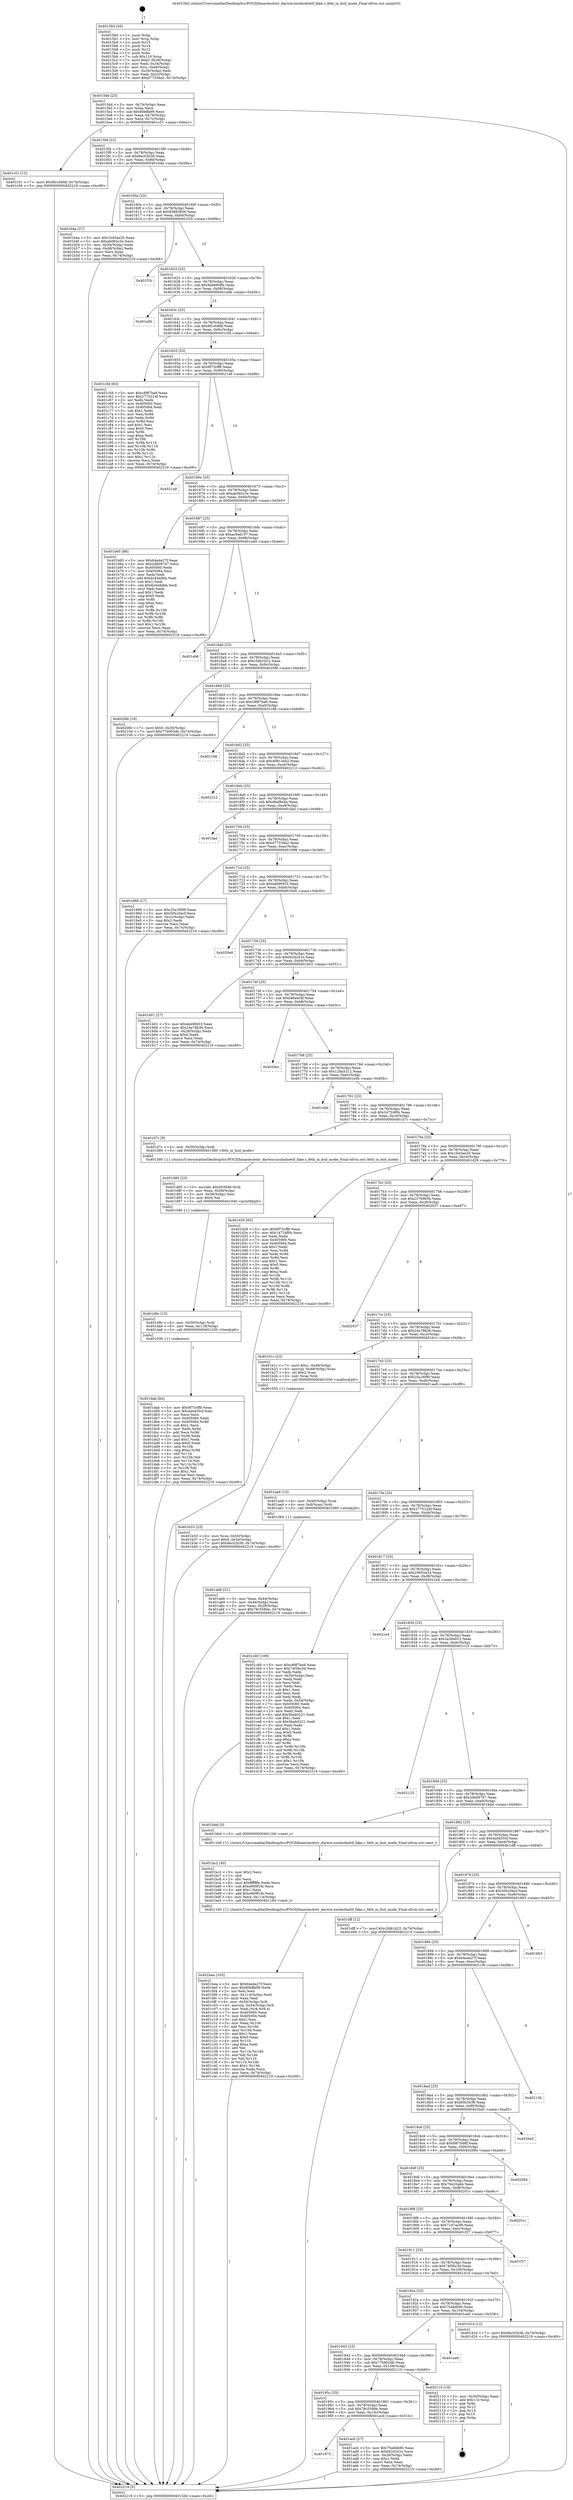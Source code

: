 digraph "0x4015b0" {
  label = "0x4015b0 (/mnt/c/Users/mathe/Desktop/tcc/POCII/binaries/extr_darwin-xnubsdnetif_fake.c_feth_in_bsd_mode_Final-ollvm.out::main(0))"
  labelloc = "t"
  node[shape=record]

  Entry [label="",width=0.3,height=0.3,shape=circle,fillcolor=black,style=filled]
  "0x4015dd" [label="{
     0x4015dd [23]\l
     | [instrs]\l
     &nbsp;&nbsp;0x4015dd \<+3\>: mov -0x74(%rbp),%eax\l
     &nbsp;&nbsp;0x4015e0 \<+2\>: mov %eax,%ecx\l
     &nbsp;&nbsp;0x4015e2 \<+6\>: sub $0x80bffa99,%ecx\l
     &nbsp;&nbsp;0x4015e8 \<+3\>: mov %eax,-0x78(%rbp)\l
     &nbsp;&nbsp;0x4015eb \<+3\>: mov %ecx,-0x7c(%rbp)\l
     &nbsp;&nbsp;0x4015ee \<+6\>: je 0000000000401c51 \<main+0x6a1\>\l
  }"]
  "0x401c51" [label="{
     0x401c51 [12]\l
     | [instrs]\l
     &nbsp;&nbsp;0x401c51 \<+7\>: movl $0x9b164fdf,-0x74(%rbp)\l
     &nbsp;&nbsp;0x401c58 \<+5\>: jmp 0000000000402219 \<main+0xc69\>\l
  }"]
  "0x4015f4" [label="{
     0x4015f4 [22]\l
     | [instrs]\l
     &nbsp;&nbsp;0x4015f4 \<+5\>: jmp 00000000004015f9 \<main+0x49\>\l
     &nbsp;&nbsp;0x4015f9 \<+3\>: mov -0x78(%rbp),%eax\l
     &nbsp;&nbsp;0x4015fc \<+5\>: sub $0x8ec02b38,%eax\l
     &nbsp;&nbsp;0x401601 \<+3\>: mov %eax,-0x80(%rbp)\l
     &nbsp;&nbsp;0x401604 \<+6\>: je 0000000000401b4a \<main+0x59a\>\l
  }"]
  Exit [label="",width=0.3,height=0.3,shape=circle,fillcolor=black,style=filled,peripheries=2]
  "0x401b4a" [label="{
     0x401b4a [27]\l
     | [instrs]\l
     &nbsp;&nbsp;0x401b4a \<+5\>: mov $0x1b45ae25,%eax\l
     &nbsp;&nbsp;0x401b4f \<+5\>: mov $0xab082c3e,%ecx\l
     &nbsp;&nbsp;0x401b54 \<+3\>: mov -0x54(%rbp),%edx\l
     &nbsp;&nbsp;0x401b57 \<+3\>: cmp -0x48(%rbp),%edx\l
     &nbsp;&nbsp;0x401b5a \<+3\>: cmovl %ecx,%eax\l
     &nbsp;&nbsp;0x401b5d \<+3\>: mov %eax,-0x74(%rbp)\l
     &nbsp;&nbsp;0x401b60 \<+5\>: jmp 0000000000402219 \<main+0xc69\>\l
  }"]
  "0x40160a" [label="{
     0x40160a [25]\l
     | [instrs]\l
     &nbsp;&nbsp;0x40160a \<+5\>: jmp 000000000040160f \<main+0x5f\>\l
     &nbsp;&nbsp;0x40160f \<+3\>: mov -0x78(%rbp),%eax\l
     &nbsp;&nbsp;0x401612 \<+5\>: sub $0x93883836,%eax\l
     &nbsp;&nbsp;0x401617 \<+6\>: mov %eax,-0x84(%rbp)\l
     &nbsp;&nbsp;0x40161d \<+6\>: je 0000000000401f1b \<main+0x96b\>\l
  }"]
  "0x401dab" [label="{
     0x401dab [84]\l
     | [instrs]\l
     &nbsp;&nbsp;0x401dab \<+5\>: mov $0x9f73cff9,%eax\l
     &nbsp;&nbsp;0x401db0 \<+5\>: mov $0x4a0a55cf,%esi\l
     &nbsp;&nbsp;0x401db5 \<+2\>: xor %ecx,%ecx\l
     &nbsp;&nbsp;0x401db7 \<+7\>: mov 0x405060,%edx\l
     &nbsp;&nbsp;0x401dbe \<+8\>: mov 0x405064,%r8d\l
     &nbsp;&nbsp;0x401dc6 \<+3\>: sub $0x1,%ecx\l
     &nbsp;&nbsp;0x401dc9 \<+3\>: mov %edx,%r9d\l
     &nbsp;&nbsp;0x401dcc \<+3\>: add %ecx,%r9d\l
     &nbsp;&nbsp;0x401dcf \<+4\>: imul %r9d,%edx\l
     &nbsp;&nbsp;0x401dd3 \<+3\>: and $0x1,%edx\l
     &nbsp;&nbsp;0x401dd6 \<+3\>: cmp $0x0,%edx\l
     &nbsp;&nbsp;0x401dd9 \<+4\>: sete %r10b\l
     &nbsp;&nbsp;0x401ddd \<+4\>: cmp $0xa,%r8d\l
     &nbsp;&nbsp;0x401de1 \<+4\>: setl %r11b\l
     &nbsp;&nbsp;0x401de5 \<+3\>: mov %r10b,%bl\l
     &nbsp;&nbsp;0x401de8 \<+3\>: and %r11b,%bl\l
     &nbsp;&nbsp;0x401deb \<+3\>: xor %r11b,%r10b\l
     &nbsp;&nbsp;0x401dee \<+3\>: or %r10b,%bl\l
     &nbsp;&nbsp;0x401df1 \<+3\>: test $0x1,%bl\l
     &nbsp;&nbsp;0x401df4 \<+3\>: cmovne %esi,%eax\l
     &nbsp;&nbsp;0x401df7 \<+3\>: mov %eax,-0x74(%rbp)\l
     &nbsp;&nbsp;0x401dfa \<+5\>: jmp 0000000000402219 \<main+0xc69\>\l
  }"]
  "0x401f1b" [label="{
     0x401f1b\l
  }", style=dashed]
  "0x401623" [label="{
     0x401623 [25]\l
     | [instrs]\l
     &nbsp;&nbsp;0x401623 \<+5\>: jmp 0000000000401628 \<main+0x78\>\l
     &nbsp;&nbsp;0x401628 \<+3\>: mov -0x78(%rbp),%eax\l
     &nbsp;&nbsp;0x40162b \<+5\>: sub $0x9ab6908b,%eax\l
     &nbsp;&nbsp;0x401630 \<+6\>: mov %eax,-0x88(%rbp)\l
     &nbsp;&nbsp;0x401636 \<+6\>: je 0000000000401a0b \<main+0x45b\>\l
  }"]
  "0x401d9c" [label="{
     0x401d9c [15]\l
     | [instrs]\l
     &nbsp;&nbsp;0x401d9c \<+4\>: mov -0x50(%rbp),%rdi\l
     &nbsp;&nbsp;0x401da0 \<+6\>: mov %eax,-0x118(%rbp)\l
     &nbsp;&nbsp;0x401da6 \<+5\>: call 0000000000401030 \<free@plt\>\l
     | [calls]\l
     &nbsp;&nbsp;0x401030 \{1\} (unknown)\l
  }"]
  "0x401a0b" [label="{
     0x401a0b\l
  }", style=dashed]
  "0x40163c" [label="{
     0x40163c [25]\l
     | [instrs]\l
     &nbsp;&nbsp;0x40163c \<+5\>: jmp 0000000000401641 \<main+0x91\>\l
     &nbsp;&nbsp;0x401641 \<+3\>: mov -0x78(%rbp),%eax\l
     &nbsp;&nbsp;0x401644 \<+5\>: sub $0x9b164fdf,%eax\l
     &nbsp;&nbsp;0x401649 \<+6\>: mov %eax,-0x8c(%rbp)\l
     &nbsp;&nbsp;0x40164f \<+6\>: je 0000000000401c5d \<main+0x6ad\>\l
  }"]
  "0x401d85" [label="{
     0x401d85 [23]\l
     | [instrs]\l
     &nbsp;&nbsp;0x401d85 \<+10\>: movabs $0x4030d6,%rdi\l
     &nbsp;&nbsp;0x401d8f \<+3\>: mov %eax,-0x58(%rbp)\l
     &nbsp;&nbsp;0x401d92 \<+3\>: mov -0x58(%rbp),%esi\l
     &nbsp;&nbsp;0x401d95 \<+2\>: mov $0x0,%al\l
     &nbsp;&nbsp;0x401d97 \<+5\>: call 0000000000401040 \<printf@plt\>\l
     | [calls]\l
     &nbsp;&nbsp;0x401040 \{1\} (unknown)\l
  }"]
  "0x401c5d" [label="{
     0x401c5d [83]\l
     | [instrs]\l
     &nbsp;&nbsp;0x401c5d \<+5\>: mov $0xc89f7ba9,%eax\l
     &nbsp;&nbsp;0x401c62 \<+5\>: mov $0x2775224f,%ecx\l
     &nbsp;&nbsp;0x401c67 \<+2\>: xor %edx,%edx\l
     &nbsp;&nbsp;0x401c69 \<+7\>: mov 0x405060,%esi\l
     &nbsp;&nbsp;0x401c70 \<+7\>: mov 0x405064,%edi\l
     &nbsp;&nbsp;0x401c77 \<+3\>: sub $0x1,%edx\l
     &nbsp;&nbsp;0x401c7a \<+3\>: mov %esi,%r8d\l
     &nbsp;&nbsp;0x401c7d \<+3\>: add %edx,%r8d\l
     &nbsp;&nbsp;0x401c80 \<+4\>: imul %r8d,%esi\l
     &nbsp;&nbsp;0x401c84 \<+3\>: and $0x1,%esi\l
     &nbsp;&nbsp;0x401c87 \<+3\>: cmp $0x0,%esi\l
     &nbsp;&nbsp;0x401c8a \<+4\>: sete %r9b\l
     &nbsp;&nbsp;0x401c8e \<+3\>: cmp $0xa,%edi\l
     &nbsp;&nbsp;0x401c91 \<+4\>: setl %r10b\l
     &nbsp;&nbsp;0x401c95 \<+3\>: mov %r9b,%r11b\l
     &nbsp;&nbsp;0x401c98 \<+3\>: and %r10b,%r11b\l
     &nbsp;&nbsp;0x401c9b \<+3\>: xor %r10b,%r9b\l
     &nbsp;&nbsp;0x401c9e \<+3\>: or %r9b,%r11b\l
     &nbsp;&nbsp;0x401ca1 \<+4\>: test $0x1,%r11b\l
     &nbsp;&nbsp;0x401ca5 \<+3\>: cmovne %ecx,%eax\l
     &nbsp;&nbsp;0x401ca8 \<+3\>: mov %eax,-0x74(%rbp)\l
     &nbsp;&nbsp;0x401cab \<+5\>: jmp 0000000000402219 \<main+0xc69\>\l
  }"]
  "0x401655" [label="{
     0x401655 [25]\l
     | [instrs]\l
     &nbsp;&nbsp;0x401655 \<+5\>: jmp 000000000040165a \<main+0xaa\>\l
     &nbsp;&nbsp;0x40165a \<+3\>: mov -0x78(%rbp),%eax\l
     &nbsp;&nbsp;0x40165d \<+5\>: sub $0x9f73cff9,%eax\l
     &nbsp;&nbsp;0x401662 \<+6\>: mov %eax,-0x90(%rbp)\l
     &nbsp;&nbsp;0x401668 \<+6\>: je 00000000004021a9 \<main+0xbf9\>\l
  }"]
  "0x401bea" [label="{
     0x401bea [103]\l
     | [instrs]\l
     &nbsp;&nbsp;0x401bea \<+5\>: mov $0x64eda27f,%ecx\l
     &nbsp;&nbsp;0x401bef \<+5\>: mov $0x80bffa99,%edx\l
     &nbsp;&nbsp;0x401bf4 \<+2\>: xor %esi,%esi\l
     &nbsp;&nbsp;0x401bf6 \<+6\>: mov -0x114(%rbp),%edi\l
     &nbsp;&nbsp;0x401bfc \<+3\>: imul %eax,%edi\l
     &nbsp;&nbsp;0x401bff \<+4\>: mov -0x50(%rbp),%r8\l
     &nbsp;&nbsp;0x401c03 \<+4\>: movslq -0x54(%rbp),%r9\l
     &nbsp;&nbsp;0x401c07 \<+4\>: mov %edi,(%r8,%r9,4)\l
     &nbsp;&nbsp;0x401c0b \<+7\>: mov 0x405060,%eax\l
     &nbsp;&nbsp;0x401c12 \<+7\>: mov 0x405064,%edi\l
     &nbsp;&nbsp;0x401c19 \<+3\>: sub $0x1,%esi\l
     &nbsp;&nbsp;0x401c1c \<+3\>: mov %eax,%r10d\l
     &nbsp;&nbsp;0x401c1f \<+3\>: add %esi,%r10d\l
     &nbsp;&nbsp;0x401c22 \<+4\>: imul %r10d,%eax\l
     &nbsp;&nbsp;0x401c26 \<+3\>: and $0x1,%eax\l
     &nbsp;&nbsp;0x401c29 \<+3\>: cmp $0x0,%eax\l
     &nbsp;&nbsp;0x401c2c \<+4\>: sete %r11b\l
     &nbsp;&nbsp;0x401c30 \<+3\>: cmp $0xa,%edi\l
     &nbsp;&nbsp;0x401c33 \<+3\>: setl %bl\l
     &nbsp;&nbsp;0x401c36 \<+3\>: mov %r11b,%r14b\l
     &nbsp;&nbsp;0x401c39 \<+3\>: and %bl,%r14b\l
     &nbsp;&nbsp;0x401c3c \<+3\>: xor %bl,%r11b\l
     &nbsp;&nbsp;0x401c3f \<+3\>: or %r11b,%r14b\l
     &nbsp;&nbsp;0x401c42 \<+4\>: test $0x1,%r14b\l
     &nbsp;&nbsp;0x401c46 \<+3\>: cmovne %edx,%ecx\l
     &nbsp;&nbsp;0x401c49 \<+3\>: mov %ecx,-0x74(%rbp)\l
     &nbsp;&nbsp;0x401c4c \<+5\>: jmp 0000000000402219 \<main+0xc69\>\l
  }"]
  "0x4021a9" [label="{
     0x4021a9\l
  }", style=dashed]
  "0x40166e" [label="{
     0x40166e [25]\l
     | [instrs]\l
     &nbsp;&nbsp;0x40166e \<+5\>: jmp 0000000000401673 \<main+0xc3\>\l
     &nbsp;&nbsp;0x401673 \<+3\>: mov -0x78(%rbp),%eax\l
     &nbsp;&nbsp;0x401676 \<+5\>: sub $0xab082c3e,%eax\l
     &nbsp;&nbsp;0x40167b \<+6\>: mov %eax,-0x94(%rbp)\l
     &nbsp;&nbsp;0x401681 \<+6\>: je 0000000000401b65 \<main+0x5b5\>\l
  }"]
  "0x401bc2" [label="{
     0x401bc2 [40]\l
     | [instrs]\l
     &nbsp;&nbsp;0x401bc2 \<+5\>: mov $0x2,%ecx\l
     &nbsp;&nbsp;0x401bc7 \<+1\>: cltd\l
     &nbsp;&nbsp;0x401bc8 \<+2\>: idiv %ecx\l
     &nbsp;&nbsp;0x401bca \<+6\>: imul $0xfffffffe,%edx,%ecx\l
     &nbsp;&nbsp;0x401bd0 \<+6\>: sub $0xe909f1fe,%ecx\l
     &nbsp;&nbsp;0x401bd6 \<+3\>: add $0x1,%ecx\l
     &nbsp;&nbsp;0x401bd9 \<+6\>: add $0xe909f1fe,%ecx\l
     &nbsp;&nbsp;0x401bdf \<+6\>: mov %ecx,-0x114(%rbp)\l
     &nbsp;&nbsp;0x401be5 \<+5\>: call 0000000000401160 \<next_i\>\l
     | [calls]\l
     &nbsp;&nbsp;0x401160 \{1\} (/mnt/c/Users/mathe/Desktop/tcc/POCII/binaries/extr_darwin-xnubsdnetif_fake.c_feth_in_bsd_mode_Final-ollvm.out::next_i)\l
  }"]
  "0x401b65" [label="{
     0x401b65 [88]\l
     | [instrs]\l
     &nbsp;&nbsp;0x401b65 \<+5\>: mov $0x64eda27f,%eax\l
     &nbsp;&nbsp;0x401b6a \<+5\>: mov $0x2db09747,%ecx\l
     &nbsp;&nbsp;0x401b6f \<+7\>: mov 0x405060,%edx\l
     &nbsp;&nbsp;0x401b76 \<+7\>: mov 0x405064,%esi\l
     &nbsp;&nbsp;0x401b7d \<+2\>: mov %edx,%edi\l
     &nbsp;&nbsp;0x401b7f \<+6\>: add $0x6c44ddbb,%edi\l
     &nbsp;&nbsp;0x401b85 \<+3\>: sub $0x1,%edi\l
     &nbsp;&nbsp;0x401b88 \<+6\>: sub $0x6c44ddbb,%edi\l
     &nbsp;&nbsp;0x401b8e \<+3\>: imul %edi,%edx\l
     &nbsp;&nbsp;0x401b91 \<+3\>: and $0x1,%edx\l
     &nbsp;&nbsp;0x401b94 \<+3\>: cmp $0x0,%edx\l
     &nbsp;&nbsp;0x401b97 \<+4\>: sete %r8b\l
     &nbsp;&nbsp;0x401b9b \<+3\>: cmp $0xa,%esi\l
     &nbsp;&nbsp;0x401b9e \<+4\>: setl %r9b\l
     &nbsp;&nbsp;0x401ba2 \<+3\>: mov %r8b,%r10b\l
     &nbsp;&nbsp;0x401ba5 \<+3\>: and %r9b,%r10b\l
     &nbsp;&nbsp;0x401ba8 \<+3\>: xor %r9b,%r8b\l
     &nbsp;&nbsp;0x401bab \<+3\>: or %r8b,%r10b\l
     &nbsp;&nbsp;0x401bae \<+4\>: test $0x1,%r10b\l
     &nbsp;&nbsp;0x401bb2 \<+3\>: cmovne %ecx,%eax\l
     &nbsp;&nbsp;0x401bb5 \<+3\>: mov %eax,-0x74(%rbp)\l
     &nbsp;&nbsp;0x401bb8 \<+5\>: jmp 0000000000402219 \<main+0xc69\>\l
  }"]
  "0x401687" [label="{
     0x401687 [25]\l
     | [instrs]\l
     &nbsp;&nbsp;0x401687 \<+5\>: jmp 000000000040168c \<main+0xdc\>\l
     &nbsp;&nbsp;0x40168c \<+3\>: mov -0x78(%rbp),%eax\l
     &nbsp;&nbsp;0x40168f \<+5\>: sub $0xac9ad107,%eax\l
     &nbsp;&nbsp;0x401694 \<+6\>: mov %eax,-0x98(%rbp)\l
     &nbsp;&nbsp;0x40169a \<+6\>: je 0000000000401a9d \<main+0x4ed\>\l
  }"]
  "0x401b33" [label="{
     0x401b33 [23]\l
     | [instrs]\l
     &nbsp;&nbsp;0x401b33 \<+4\>: mov %rax,-0x50(%rbp)\l
     &nbsp;&nbsp;0x401b37 \<+7\>: movl $0x0,-0x54(%rbp)\l
     &nbsp;&nbsp;0x401b3e \<+7\>: movl $0x8ec02b38,-0x74(%rbp)\l
     &nbsp;&nbsp;0x401b45 \<+5\>: jmp 0000000000402219 \<main+0xc69\>\l
  }"]
  "0x401a9d" [label="{
     0x401a9d\l
  }", style=dashed]
  "0x4016a0" [label="{
     0x4016a0 [25]\l
     | [instrs]\l
     &nbsp;&nbsp;0x4016a0 \<+5\>: jmp 00000000004016a5 \<main+0xf5\>\l
     &nbsp;&nbsp;0x4016a5 \<+3\>: mov -0x78(%rbp),%eax\l
     &nbsp;&nbsp;0x4016a8 \<+5\>: sub $0xc5db1b22,%eax\l
     &nbsp;&nbsp;0x4016ad \<+6\>: mov %eax,-0x9c(%rbp)\l
     &nbsp;&nbsp;0x4016b3 \<+6\>: je 00000000004020fd \<main+0xb4d\>\l
  }"]
  "0x401975" [label="{
     0x401975\l
  }", style=dashed]
  "0x4020fd" [label="{
     0x4020fd [19]\l
     | [instrs]\l
     &nbsp;&nbsp;0x4020fd \<+7\>: movl $0x0,-0x30(%rbp)\l
     &nbsp;&nbsp;0x402104 \<+7\>: movl $0x77b902db,-0x74(%rbp)\l
     &nbsp;&nbsp;0x40210b \<+5\>: jmp 0000000000402219 \<main+0xc69\>\l
  }"]
  "0x4016b9" [label="{
     0x4016b9 [25]\l
     | [instrs]\l
     &nbsp;&nbsp;0x4016b9 \<+5\>: jmp 00000000004016be \<main+0x10e\>\l
     &nbsp;&nbsp;0x4016be \<+3\>: mov -0x78(%rbp),%eax\l
     &nbsp;&nbsp;0x4016c1 \<+5\>: sub $0xc89f7ba9,%eax\l
     &nbsp;&nbsp;0x4016c6 \<+6\>: mov %eax,-0xa0(%rbp)\l
     &nbsp;&nbsp;0x4016cc \<+6\>: je 0000000000402188 \<main+0xbd8\>\l
  }"]
  "0x401acb" [label="{
     0x401acb [27]\l
     | [instrs]\l
     &nbsp;&nbsp;0x401acb \<+5\>: mov $0x75a6db90,%eax\l
     &nbsp;&nbsp;0x401ad0 \<+5\>: mov $0xf42d241e,%ecx\l
     &nbsp;&nbsp;0x401ad5 \<+3\>: mov -0x28(%rbp),%edx\l
     &nbsp;&nbsp;0x401ad8 \<+3\>: cmp $0x1,%edx\l
     &nbsp;&nbsp;0x401adb \<+3\>: cmovl %ecx,%eax\l
     &nbsp;&nbsp;0x401ade \<+3\>: mov %eax,-0x74(%rbp)\l
     &nbsp;&nbsp;0x401ae1 \<+5\>: jmp 0000000000402219 \<main+0xc69\>\l
  }"]
  "0x402188" [label="{
     0x402188\l
  }", style=dashed]
  "0x4016d2" [label="{
     0x4016d2 [25]\l
     | [instrs]\l
     &nbsp;&nbsp;0x4016d2 \<+5\>: jmp 00000000004016d7 \<main+0x127\>\l
     &nbsp;&nbsp;0x4016d7 \<+3\>: mov -0x78(%rbp),%eax\l
     &nbsp;&nbsp;0x4016da \<+5\>: sub $0xd0813e42,%eax\l
     &nbsp;&nbsp;0x4016df \<+6\>: mov %eax,-0xa4(%rbp)\l
     &nbsp;&nbsp;0x4016e5 \<+6\>: je 0000000000402212 \<main+0xc62\>\l
  }"]
  "0x40195c" [label="{
     0x40195c [25]\l
     | [instrs]\l
     &nbsp;&nbsp;0x40195c \<+5\>: jmp 0000000000401961 \<main+0x3b1\>\l
     &nbsp;&nbsp;0x401961 \<+3\>: mov -0x78(%rbp),%eax\l
     &nbsp;&nbsp;0x401964 \<+5\>: sub $0x78c558de,%eax\l
     &nbsp;&nbsp;0x401969 \<+6\>: mov %eax,-0x10c(%rbp)\l
     &nbsp;&nbsp;0x40196f \<+6\>: je 0000000000401acb \<main+0x51b\>\l
  }"]
  "0x402212" [label="{
     0x402212\l
  }", style=dashed]
  "0x4016eb" [label="{
     0x4016eb [25]\l
     | [instrs]\l
     &nbsp;&nbsp;0x4016eb \<+5\>: jmp 00000000004016f0 \<main+0x140\>\l
     &nbsp;&nbsp;0x4016f0 \<+3\>: mov -0x78(%rbp),%eax\l
     &nbsp;&nbsp;0x4016f3 \<+5\>: sub $0xd6af8e4a,%eax\l
     &nbsp;&nbsp;0x4016f8 \<+6\>: mov %eax,-0xa8(%rbp)\l
     &nbsp;&nbsp;0x4016fe \<+6\>: je 0000000000401fad \<main+0x9fd\>\l
  }"]
  "0x402110" [label="{
     0x402110 [19]\l
     | [instrs]\l
     &nbsp;&nbsp;0x402110 \<+3\>: mov -0x30(%rbp),%eax\l
     &nbsp;&nbsp;0x402113 \<+7\>: add $0x110,%rsp\l
     &nbsp;&nbsp;0x40211a \<+1\>: pop %rbx\l
     &nbsp;&nbsp;0x40211b \<+2\>: pop %r12\l
     &nbsp;&nbsp;0x40211d \<+2\>: pop %r14\l
     &nbsp;&nbsp;0x40211f \<+2\>: pop %r15\l
     &nbsp;&nbsp;0x402121 \<+1\>: pop %rbp\l
     &nbsp;&nbsp;0x402122 \<+1\>: ret\l
  }"]
  "0x401fad" [label="{
     0x401fad\l
  }", style=dashed]
  "0x401704" [label="{
     0x401704 [25]\l
     | [instrs]\l
     &nbsp;&nbsp;0x401704 \<+5\>: jmp 0000000000401709 \<main+0x159\>\l
     &nbsp;&nbsp;0x401709 \<+3\>: mov -0x78(%rbp),%eax\l
     &nbsp;&nbsp;0x40170c \<+5\>: sub $0xd77339a2,%eax\l
     &nbsp;&nbsp;0x401711 \<+6\>: mov %eax,-0xac(%rbp)\l
     &nbsp;&nbsp;0x401717 \<+6\>: je 0000000000401998 \<main+0x3e8\>\l
  }"]
  "0x401943" [label="{
     0x401943 [25]\l
     | [instrs]\l
     &nbsp;&nbsp;0x401943 \<+5\>: jmp 0000000000401948 \<main+0x398\>\l
     &nbsp;&nbsp;0x401948 \<+3\>: mov -0x78(%rbp),%eax\l
     &nbsp;&nbsp;0x40194b \<+5\>: sub $0x77b902db,%eax\l
     &nbsp;&nbsp;0x401950 \<+6\>: mov %eax,-0x108(%rbp)\l
     &nbsp;&nbsp;0x401956 \<+6\>: je 0000000000402110 \<main+0xb60\>\l
  }"]
  "0x401998" [label="{
     0x401998 [27]\l
     | [instrs]\l
     &nbsp;&nbsp;0x401998 \<+5\>: mov $0x25a1f099,%eax\l
     &nbsp;&nbsp;0x40199d \<+5\>: mov $0x50b20ecf,%ecx\l
     &nbsp;&nbsp;0x4019a2 \<+3\>: mov -0x2c(%rbp),%edx\l
     &nbsp;&nbsp;0x4019a5 \<+3\>: cmp $0x2,%edx\l
     &nbsp;&nbsp;0x4019a8 \<+3\>: cmovne %ecx,%eax\l
     &nbsp;&nbsp;0x4019ab \<+3\>: mov %eax,-0x74(%rbp)\l
     &nbsp;&nbsp;0x4019ae \<+5\>: jmp 0000000000402219 \<main+0xc69\>\l
  }"]
  "0x40171d" [label="{
     0x40171d [25]\l
     | [instrs]\l
     &nbsp;&nbsp;0x40171d \<+5\>: jmp 0000000000401722 \<main+0x172\>\l
     &nbsp;&nbsp;0x401722 \<+3\>: mov -0x78(%rbp),%eax\l
     &nbsp;&nbsp;0x401725 \<+5\>: sub $0xdeb9f453,%eax\l
     &nbsp;&nbsp;0x40172a \<+6\>: mov %eax,-0xb0(%rbp)\l
     &nbsp;&nbsp;0x401730 \<+6\>: je 00000000004020e0 \<main+0xb30\>\l
  }"]
  "0x402219" [label="{
     0x402219 [5]\l
     | [instrs]\l
     &nbsp;&nbsp;0x402219 \<+5\>: jmp 00000000004015dd \<main+0x2d\>\l
  }"]
  "0x4015b0" [label="{
     0x4015b0 [45]\l
     | [instrs]\l
     &nbsp;&nbsp;0x4015b0 \<+1\>: push %rbp\l
     &nbsp;&nbsp;0x4015b1 \<+3\>: mov %rsp,%rbp\l
     &nbsp;&nbsp;0x4015b4 \<+2\>: push %r15\l
     &nbsp;&nbsp;0x4015b6 \<+2\>: push %r14\l
     &nbsp;&nbsp;0x4015b8 \<+2\>: push %r12\l
     &nbsp;&nbsp;0x4015ba \<+1\>: push %rbx\l
     &nbsp;&nbsp;0x4015bb \<+7\>: sub $0x110,%rsp\l
     &nbsp;&nbsp;0x4015c2 \<+7\>: movl $0x0,-0x30(%rbp)\l
     &nbsp;&nbsp;0x4015c9 \<+3\>: mov %edi,-0x34(%rbp)\l
     &nbsp;&nbsp;0x4015cc \<+4\>: mov %rsi,-0x40(%rbp)\l
     &nbsp;&nbsp;0x4015d0 \<+3\>: mov -0x34(%rbp),%edi\l
     &nbsp;&nbsp;0x4015d3 \<+3\>: mov %edi,-0x2c(%rbp)\l
     &nbsp;&nbsp;0x4015d6 \<+7\>: movl $0xd77339a2,-0x74(%rbp)\l
  }"]
  "0x401ae6" [label="{
     0x401ae6\l
  }", style=dashed]
  "0x4020e0" [label="{
     0x4020e0\l
  }", style=dashed]
  "0x401736" [label="{
     0x401736 [25]\l
     | [instrs]\l
     &nbsp;&nbsp;0x401736 \<+5\>: jmp 000000000040173b \<main+0x18b\>\l
     &nbsp;&nbsp;0x40173b \<+3\>: mov -0x78(%rbp),%eax\l
     &nbsp;&nbsp;0x40173e \<+5\>: sub $0xf42d241e,%eax\l
     &nbsp;&nbsp;0x401743 \<+6\>: mov %eax,-0xb4(%rbp)\l
     &nbsp;&nbsp;0x401749 \<+6\>: je 0000000000401b01 \<main+0x551\>\l
  }"]
  "0x40192a" [label="{
     0x40192a [25]\l
     | [instrs]\l
     &nbsp;&nbsp;0x40192a \<+5\>: jmp 000000000040192f \<main+0x37f\>\l
     &nbsp;&nbsp;0x40192f \<+3\>: mov -0x78(%rbp),%eax\l
     &nbsp;&nbsp;0x401932 \<+5\>: sub $0x75a6db90,%eax\l
     &nbsp;&nbsp;0x401937 \<+6\>: mov %eax,-0x104(%rbp)\l
     &nbsp;&nbsp;0x40193d \<+6\>: je 0000000000401ae6 \<main+0x536\>\l
  }"]
  "0x401b01" [label="{
     0x401b01 [27]\l
     | [instrs]\l
     &nbsp;&nbsp;0x401b01 \<+5\>: mov $0xdeb9f453,%eax\l
     &nbsp;&nbsp;0x401b06 \<+5\>: mov $0x24a78b36,%ecx\l
     &nbsp;&nbsp;0x401b0b \<+3\>: mov -0x28(%rbp),%edx\l
     &nbsp;&nbsp;0x401b0e \<+3\>: cmp $0x0,%edx\l
     &nbsp;&nbsp;0x401b11 \<+3\>: cmove %ecx,%eax\l
     &nbsp;&nbsp;0x401b14 \<+3\>: mov %eax,-0x74(%rbp)\l
     &nbsp;&nbsp;0x401b17 \<+5\>: jmp 0000000000402219 \<main+0xc69\>\l
  }"]
  "0x40174f" [label="{
     0x40174f [25]\l
     | [instrs]\l
     &nbsp;&nbsp;0x40174f \<+5\>: jmp 0000000000401754 \<main+0x1a4\>\l
     &nbsp;&nbsp;0x401754 \<+3\>: mov -0x78(%rbp),%eax\l
     &nbsp;&nbsp;0x401757 \<+5\>: sub $0xf46edc4f,%eax\l
     &nbsp;&nbsp;0x40175c \<+6\>: mov %eax,-0xb8(%rbp)\l
     &nbsp;&nbsp;0x401762 \<+6\>: je 00000000004020ec \<main+0xb3c\>\l
  }"]
  "0x401d1d" [label="{
     0x401d1d [12]\l
     | [instrs]\l
     &nbsp;&nbsp;0x401d1d \<+7\>: movl $0x8ec02b38,-0x74(%rbp)\l
     &nbsp;&nbsp;0x401d24 \<+5\>: jmp 0000000000402219 \<main+0xc69\>\l
  }"]
  "0x4020ec" [label="{
     0x4020ec\l
  }", style=dashed]
  "0x401768" [label="{
     0x401768 [25]\l
     | [instrs]\l
     &nbsp;&nbsp;0x401768 \<+5\>: jmp 000000000040176d \<main+0x1bd\>\l
     &nbsp;&nbsp;0x40176d \<+3\>: mov -0x78(%rbp),%eax\l
     &nbsp;&nbsp;0x401770 \<+5\>: sub $0x128a5312,%eax\l
     &nbsp;&nbsp;0x401775 \<+6\>: mov %eax,-0xbc(%rbp)\l
     &nbsp;&nbsp;0x40177b \<+6\>: je 0000000000401e0b \<main+0x85b\>\l
  }"]
  "0x401911" [label="{
     0x401911 [25]\l
     | [instrs]\l
     &nbsp;&nbsp;0x401911 \<+5\>: jmp 0000000000401916 \<main+0x366\>\l
     &nbsp;&nbsp;0x401916 \<+3\>: mov -0x78(%rbp),%eax\l
     &nbsp;&nbsp;0x401919 \<+5\>: sub $0x74f3bc3d,%eax\l
     &nbsp;&nbsp;0x40191e \<+6\>: mov %eax,-0x100(%rbp)\l
     &nbsp;&nbsp;0x401924 \<+6\>: je 0000000000401d1d \<main+0x76d\>\l
  }"]
  "0x401e0b" [label="{
     0x401e0b\l
  }", style=dashed]
  "0x401781" [label="{
     0x401781 [25]\l
     | [instrs]\l
     &nbsp;&nbsp;0x401781 \<+5\>: jmp 0000000000401786 \<main+0x1d6\>\l
     &nbsp;&nbsp;0x401786 \<+3\>: mov -0x78(%rbp),%eax\l
     &nbsp;&nbsp;0x401789 \<+5\>: sub $0x14724f0b,%eax\l
     &nbsp;&nbsp;0x40178e \<+6\>: mov %eax,-0xc0(%rbp)\l
     &nbsp;&nbsp;0x401794 \<+6\>: je 0000000000401d7c \<main+0x7cc\>\l
  }"]
  "0x401f27" [label="{
     0x401f27\l
  }", style=dashed]
  "0x401d7c" [label="{
     0x401d7c [9]\l
     | [instrs]\l
     &nbsp;&nbsp;0x401d7c \<+4\>: mov -0x50(%rbp),%rdi\l
     &nbsp;&nbsp;0x401d80 \<+5\>: call 0000000000401580 \<feth_in_bsd_mode\>\l
     | [calls]\l
     &nbsp;&nbsp;0x401580 \{1\} (/mnt/c/Users/mathe/Desktop/tcc/POCII/binaries/extr_darwin-xnubsdnetif_fake.c_feth_in_bsd_mode_Final-ollvm.out::feth_in_bsd_mode)\l
  }"]
  "0x40179a" [label="{
     0x40179a [25]\l
     | [instrs]\l
     &nbsp;&nbsp;0x40179a \<+5\>: jmp 000000000040179f \<main+0x1ef\>\l
     &nbsp;&nbsp;0x40179f \<+3\>: mov -0x78(%rbp),%eax\l
     &nbsp;&nbsp;0x4017a2 \<+5\>: sub $0x1b45ae25,%eax\l
     &nbsp;&nbsp;0x4017a7 \<+6\>: mov %eax,-0xc4(%rbp)\l
     &nbsp;&nbsp;0x4017ad \<+6\>: je 0000000000401d29 \<main+0x779\>\l
  }"]
  "0x4018f8" [label="{
     0x4018f8 [25]\l
     | [instrs]\l
     &nbsp;&nbsp;0x4018f8 \<+5\>: jmp 00000000004018fd \<main+0x34d\>\l
     &nbsp;&nbsp;0x4018fd \<+3\>: mov -0x78(%rbp),%eax\l
     &nbsp;&nbsp;0x401900 \<+5\>: sub $0x71d7ac99,%eax\l
     &nbsp;&nbsp;0x401905 \<+6\>: mov %eax,-0xfc(%rbp)\l
     &nbsp;&nbsp;0x40190b \<+6\>: je 0000000000401f27 \<main+0x977\>\l
  }"]
  "0x401d29" [label="{
     0x401d29 [83]\l
     | [instrs]\l
     &nbsp;&nbsp;0x401d29 \<+5\>: mov $0x9f73cff9,%eax\l
     &nbsp;&nbsp;0x401d2e \<+5\>: mov $0x14724f0b,%ecx\l
     &nbsp;&nbsp;0x401d33 \<+2\>: xor %edx,%edx\l
     &nbsp;&nbsp;0x401d35 \<+7\>: mov 0x405060,%esi\l
     &nbsp;&nbsp;0x401d3c \<+7\>: mov 0x405064,%edi\l
     &nbsp;&nbsp;0x401d43 \<+3\>: sub $0x1,%edx\l
     &nbsp;&nbsp;0x401d46 \<+3\>: mov %esi,%r8d\l
     &nbsp;&nbsp;0x401d49 \<+3\>: add %edx,%r8d\l
     &nbsp;&nbsp;0x401d4c \<+4\>: imul %r8d,%esi\l
     &nbsp;&nbsp;0x401d50 \<+3\>: and $0x1,%esi\l
     &nbsp;&nbsp;0x401d53 \<+3\>: cmp $0x0,%esi\l
     &nbsp;&nbsp;0x401d56 \<+4\>: sete %r9b\l
     &nbsp;&nbsp;0x401d5a \<+3\>: cmp $0xa,%edi\l
     &nbsp;&nbsp;0x401d5d \<+4\>: setl %r10b\l
     &nbsp;&nbsp;0x401d61 \<+3\>: mov %r9b,%r11b\l
     &nbsp;&nbsp;0x401d64 \<+3\>: and %r10b,%r11b\l
     &nbsp;&nbsp;0x401d67 \<+3\>: xor %r10b,%r9b\l
     &nbsp;&nbsp;0x401d6a \<+3\>: or %r9b,%r11b\l
     &nbsp;&nbsp;0x401d6d \<+4\>: test $0x1,%r11b\l
     &nbsp;&nbsp;0x401d71 \<+3\>: cmovne %ecx,%eax\l
     &nbsp;&nbsp;0x401d74 \<+3\>: mov %eax,-0x74(%rbp)\l
     &nbsp;&nbsp;0x401d77 \<+5\>: jmp 0000000000402219 \<main+0xc69\>\l
  }"]
  "0x4017b3" [label="{
     0x4017b3 [25]\l
     | [instrs]\l
     &nbsp;&nbsp;0x4017b3 \<+5\>: jmp 00000000004017b8 \<main+0x208\>\l
     &nbsp;&nbsp;0x4017b8 \<+3\>: mov -0x78(%rbp),%eax\l
     &nbsp;&nbsp;0x4017bb \<+5\>: sub $0x23769b50,%eax\l
     &nbsp;&nbsp;0x4017c0 \<+6\>: mov %eax,-0xc8(%rbp)\l
     &nbsp;&nbsp;0x4017c6 \<+6\>: je 0000000000402037 \<main+0xa87\>\l
  }"]
  "0x40201c" [label="{
     0x40201c\l
  }", style=dashed]
  "0x402037" [label="{
     0x402037\l
  }", style=dashed]
  "0x4017cc" [label="{
     0x4017cc [25]\l
     | [instrs]\l
     &nbsp;&nbsp;0x4017cc \<+5\>: jmp 00000000004017d1 \<main+0x221\>\l
     &nbsp;&nbsp;0x4017d1 \<+3\>: mov -0x78(%rbp),%eax\l
     &nbsp;&nbsp;0x4017d4 \<+5\>: sub $0x24a78b36,%eax\l
     &nbsp;&nbsp;0x4017d9 \<+6\>: mov %eax,-0xcc(%rbp)\l
     &nbsp;&nbsp;0x4017df \<+6\>: je 0000000000401b1c \<main+0x56c\>\l
  }"]
  "0x4018df" [label="{
     0x4018df [25]\l
     | [instrs]\l
     &nbsp;&nbsp;0x4018df \<+5\>: jmp 00000000004018e4 \<main+0x334\>\l
     &nbsp;&nbsp;0x4018e4 \<+3\>: mov -0x78(%rbp),%eax\l
     &nbsp;&nbsp;0x4018e7 \<+5\>: sub $0x70e20abb,%eax\l
     &nbsp;&nbsp;0x4018ec \<+6\>: mov %eax,-0xf8(%rbp)\l
     &nbsp;&nbsp;0x4018f2 \<+6\>: je 000000000040201c \<main+0xa6c\>\l
  }"]
  "0x401b1c" [label="{
     0x401b1c [23]\l
     | [instrs]\l
     &nbsp;&nbsp;0x401b1c \<+7\>: movl $0x1,-0x48(%rbp)\l
     &nbsp;&nbsp;0x401b23 \<+4\>: movslq -0x48(%rbp),%rax\l
     &nbsp;&nbsp;0x401b27 \<+4\>: shl $0x2,%rax\l
     &nbsp;&nbsp;0x401b2b \<+3\>: mov %rax,%rdi\l
     &nbsp;&nbsp;0x401b2e \<+5\>: call 0000000000401050 \<malloc@plt\>\l
     | [calls]\l
     &nbsp;&nbsp;0x401050 \{1\} (unknown)\l
  }"]
  "0x4017e5" [label="{
     0x4017e5 [25]\l
     | [instrs]\l
     &nbsp;&nbsp;0x4017e5 \<+5\>: jmp 00000000004017ea \<main+0x23a\>\l
     &nbsp;&nbsp;0x4017ea \<+3\>: mov -0x78(%rbp),%eax\l
     &nbsp;&nbsp;0x4017ed \<+5\>: sub $0x25a1f099,%eax\l
     &nbsp;&nbsp;0x4017f2 \<+6\>: mov %eax,-0xd0(%rbp)\l
     &nbsp;&nbsp;0x4017f8 \<+6\>: je 0000000000401aa9 \<main+0x4f9\>\l
  }"]
  "0x402084" [label="{
     0x402084\l
  }", style=dashed]
  "0x401aa9" [label="{
     0x401aa9 [13]\l
     | [instrs]\l
     &nbsp;&nbsp;0x401aa9 \<+4\>: mov -0x40(%rbp),%rax\l
     &nbsp;&nbsp;0x401aad \<+4\>: mov 0x8(%rax),%rdi\l
     &nbsp;&nbsp;0x401ab1 \<+5\>: call 0000000000401060 \<atoi@plt\>\l
     | [calls]\l
     &nbsp;&nbsp;0x401060 \{1\} (unknown)\l
  }"]
  "0x4017fe" [label="{
     0x4017fe [25]\l
     | [instrs]\l
     &nbsp;&nbsp;0x4017fe \<+5\>: jmp 0000000000401803 \<main+0x253\>\l
     &nbsp;&nbsp;0x401803 \<+3\>: mov -0x78(%rbp),%eax\l
     &nbsp;&nbsp;0x401806 \<+5\>: sub $0x2775224f,%eax\l
     &nbsp;&nbsp;0x40180b \<+6\>: mov %eax,-0xd4(%rbp)\l
     &nbsp;&nbsp;0x401811 \<+6\>: je 0000000000401cb0 \<main+0x700\>\l
  }"]
  "0x401ab6" [label="{
     0x401ab6 [21]\l
     | [instrs]\l
     &nbsp;&nbsp;0x401ab6 \<+3\>: mov %eax,-0x44(%rbp)\l
     &nbsp;&nbsp;0x401ab9 \<+3\>: mov -0x44(%rbp),%eax\l
     &nbsp;&nbsp;0x401abc \<+3\>: mov %eax,-0x28(%rbp)\l
     &nbsp;&nbsp;0x401abf \<+7\>: movl $0x78c558de,-0x74(%rbp)\l
     &nbsp;&nbsp;0x401ac6 \<+5\>: jmp 0000000000402219 \<main+0xc69\>\l
  }"]
  "0x4018c6" [label="{
     0x4018c6 [25]\l
     | [instrs]\l
     &nbsp;&nbsp;0x4018c6 \<+5\>: jmp 00000000004018cb \<main+0x31b\>\l
     &nbsp;&nbsp;0x4018cb \<+3\>: mov -0x78(%rbp),%eax\l
     &nbsp;&nbsp;0x4018ce \<+5\>: sub $0x6f670d6f,%eax\l
     &nbsp;&nbsp;0x4018d3 \<+6\>: mov %eax,-0xf4(%rbp)\l
     &nbsp;&nbsp;0x4018d9 \<+6\>: je 0000000000402084 \<main+0xad4\>\l
  }"]
  "0x401cb0" [label="{
     0x401cb0 [109]\l
     | [instrs]\l
     &nbsp;&nbsp;0x401cb0 \<+5\>: mov $0xc89f7ba9,%eax\l
     &nbsp;&nbsp;0x401cb5 \<+5\>: mov $0x74f3bc3d,%ecx\l
     &nbsp;&nbsp;0x401cba \<+2\>: xor %edx,%edx\l
     &nbsp;&nbsp;0x401cbc \<+3\>: mov -0x54(%rbp),%esi\l
     &nbsp;&nbsp;0x401cbf \<+2\>: mov %edx,%edi\l
     &nbsp;&nbsp;0x401cc1 \<+2\>: sub %esi,%edi\l
     &nbsp;&nbsp;0x401cc3 \<+2\>: mov %edx,%esi\l
     &nbsp;&nbsp;0x401cc5 \<+3\>: sub $0x1,%esi\l
     &nbsp;&nbsp;0x401cc8 \<+2\>: add %esi,%edi\l
     &nbsp;&nbsp;0x401cca \<+2\>: sub %edi,%edx\l
     &nbsp;&nbsp;0x401ccc \<+3\>: mov %edx,-0x54(%rbp)\l
     &nbsp;&nbsp;0x401ccf \<+7\>: mov 0x405060,%edx\l
     &nbsp;&nbsp;0x401cd6 \<+7\>: mov 0x405064,%esi\l
     &nbsp;&nbsp;0x401cdd \<+2\>: mov %edx,%edi\l
     &nbsp;&nbsp;0x401cdf \<+6\>: add $0x5bab0221,%edi\l
     &nbsp;&nbsp;0x401ce5 \<+3\>: sub $0x1,%edi\l
     &nbsp;&nbsp;0x401ce8 \<+6\>: sub $0x5bab0221,%edi\l
     &nbsp;&nbsp;0x401cee \<+3\>: imul %edi,%edx\l
     &nbsp;&nbsp;0x401cf1 \<+3\>: and $0x1,%edx\l
     &nbsp;&nbsp;0x401cf4 \<+3\>: cmp $0x0,%edx\l
     &nbsp;&nbsp;0x401cf7 \<+4\>: sete %r8b\l
     &nbsp;&nbsp;0x401cfb \<+3\>: cmp $0xa,%esi\l
     &nbsp;&nbsp;0x401cfe \<+4\>: setl %r9b\l
     &nbsp;&nbsp;0x401d02 \<+3\>: mov %r8b,%r10b\l
     &nbsp;&nbsp;0x401d05 \<+3\>: and %r9b,%r10b\l
     &nbsp;&nbsp;0x401d08 \<+3\>: xor %r9b,%r8b\l
     &nbsp;&nbsp;0x401d0b \<+3\>: or %r8b,%r10b\l
     &nbsp;&nbsp;0x401d0e \<+4\>: test $0x1,%r10b\l
     &nbsp;&nbsp;0x401d12 \<+3\>: cmovne %ecx,%eax\l
     &nbsp;&nbsp;0x401d15 \<+3\>: mov %eax,-0x74(%rbp)\l
     &nbsp;&nbsp;0x401d18 \<+5\>: jmp 0000000000402219 \<main+0xc69\>\l
  }"]
  "0x401817" [label="{
     0x401817 [25]\l
     | [instrs]\l
     &nbsp;&nbsp;0x401817 \<+5\>: jmp 000000000040181c \<main+0x26c\>\l
     &nbsp;&nbsp;0x40181c \<+3\>: mov -0x78(%rbp),%eax\l
     &nbsp;&nbsp;0x40181f \<+5\>: sub $0x29955a24,%eax\l
     &nbsp;&nbsp;0x401824 \<+6\>: mov %eax,-0xd8(%rbp)\l
     &nbsp;&nbsp;0x40182a \<+6\>: je 00000000004021e4 \<main+0xc34\>\l
  }"]
  "0x4020a5" [label="{
     0x4020a5\l
  }", style=dashed]
  "0x4021e4" [label="{
     0x4021e4\l
  }", style=dashed]
  "0x401830" [label="{
     0x401830 [25]\l
     | [instrs]\l
     &nbsp;&nbsp;0x401830 \<+5\>: jmp 0000000000401835 \<main+0x285\>\l
     &nbsp;&nbsp;0x401835 \<+3\>: mov -0x78(%rbp),%eax\l
     &nbsp;&nbsp;0x401838 \<+5\>: sub $0x2a30e912,%eax\l
     &nbsp;&nbsp;0x40183d \<+6\>: mov %eax,-0xdc(%rbp)\l
     &nbsp;&nbsp;0x401843 \<+6\>: je 0000000000402123 \<main+0xb73\>\l
  }"]
  "0x4018ad" [label="{
     0x4018ad [25]\l
     | [instrs]\l
     &nbsp;&nbsp;0x4018ad \<+5\>: jmp 00000000004018b2 \<main+0x302\>\l
     &nbsp;&nbsp;0x4018b2 \<+3\>: mov -0x78(%rbp),%eax\l
     &nbsp;&nbsp;0x4018b5 \<+5\>: sub $0x6f420cf9,%eax\l
     &nbsp;&nbsp;0x4018ba \<+6\>: mov %eax,-0xf0(%rbp)\l
     &nbsp;&nbsp;0x4018c0 \<+6\>: je 00000000004020a5 \<main+0xaf5\>\l
  }"]
  "0x402123" [label="{
     0x402123\l
  }", style=dashed]
  "0x401849" [label="{
     0x401849 [25]\l
     | [instrs]\l
     &nbsp;&nbsp;0x401849 \<+5\>: jmp 000000000040184e \<main+0x29e\>\l
     &nbsp;&nbsp;0x40184e \<+3\>: mov -0x78(%rbp),%eax\l
     &nbsp;&nbsp;0x401851 \<+5\>: sub $0x2db09747,%eax\l
     &nbsp;&nbsp;0x401856 \<+6\>: mov %eax,-0xe0(%rbp)\l
     &nbsp;&nbsp;0x40185c \<+6\>: je 0000000000401bbd \<main+0x60d\>\l
  }"]
  "0x40213b" [label="{
     0x40213b\l
  }", style=dashed]
  "0x401bbd" [label="{
     0x401bbd [5]\l
     | [instrs]\l
     &nbsp;&nbsp;0x401bbd \<+5\>: call 0000000000401160 \<next_i\>\l
     | [calls]\l
     &nbsp;&nbsp;0x401160 \{1\} (/mnt/c/Users/mathe/Desktop/tcc/POCII/binaries/extr_darwin-xnubsdnetif_fake.c_feth_in_bsd_mode_Final-ollvm.out::next_i)\l
  }"]
  "0x401862" [label="{
     0x401862 [25]\l
     | [instrs]\l
     &nbsp;&nbsp;0x401862 \<+5\>: jmp 0000000000401867 \<main+0x2b7\>\l
     &nbsp;&nbsp;0x401867 \<+3\>: mov -0x78(%rbp),%eax\l
     &nbsp;&nbsp;0x40186a \<+5\>: sub $0x4a0a55cf,%eax\l
     &nbsp;&nbsp;0x40186f \<+6\>: mov %eax,-0xe4(%rbp)\l
     &nbsp;&nbsp;0x401875 \<+6\>: je 0000000000401dff \<main+0x84f\>\l
  }"]
  "0x401894" [label="{
     0x401894 [25]\l
     | [instrs]\l
     &nbsp;&nbsp;0x401894 \<+5\>: jmp 0000000000401899 \<main+0x2e9\>\l
     &nbsp;&nbsp;0x401899 \<+3\>: mov -0x78(%rbp),%eax\l
     &nbsp;&nbsp;0x40189c \<+5\>: sub $0x64eda27f,%eax\l
     &nbsp;&nbsp;0x4018a1 \<+6\>: mov %eax,-0xec(%rbp)\l
     &nbsp;&nbsp;0x4018a7 \<+6\>: je 000000000040213b \<main+0xb8b\>\l
  }"]
  "0x401dff" [label="{
     0x401dff [12]\l
     | [instrs]\l
     &nbsp;&nbsp;0x401dff \<+7\>: movl $0xc5db1b22,-0x74(%rbp)\l
     &nbsp;&nbsp;0x401e06 \<+5\>: jmp 0000000000402219 \<main+0xc69\>\l
  }"]
  "0x40187b" [label="{
     0x40187b [25]\l
     | [instrs]\l
     &nbsp;&nbsp;0x40187b \<+5\>: jmp 0000000000401880 \<main+0x2d0\>\l
     &nbsp;&nbsp;0x401880 \<+3\>: mov -0x78(%rbp),%eax\l
     &nbsp;&nbsp;0x401883 \<+5\>: sub $0x50b20ecf,%eax\l
     &nbsp;&nbsp;0x401888 \<+6\>: mov %eax,-0xe8(%rbp)\l
     &nbsp;&nbsp;0x40188e \<+6\>: je 00000000004019b3 \<main+0x403\>\l
  }"]
  "0x4019b3" [label="{
     0x4019b3\l
  }", style=dashed]
  Entry -> "0x4015b0" [label=" 1"]
  "0x4015dd" -> "0x401c51" [label=" 1"]
  "0x4015dd" -> "0x4015f4" [label=" 17"]
  "0x402110" -> Exit [label=" 1"]
  "0x4015f4" -> "0x401b4a" [label=" 2"]
  "0x4015f4" -> "0x40160a" [label=" 15"]
  "0x4020fd" -> "0x402219" [label=" 1"]
  "0x40160a" -> "0x401f1b" [label=" 0"]
  "0x40160a" -> "0x401623" [label=" 15"]
  "0x401dff" -> "0x402219" [label=" 1"]
  "0x401623" -> "0x401a0b" [label=" 0"]
  "0x401623" -> "0x40163c" [label=" 15"]
  "0x401dab" -> "0x402219" [label=" 1"]
  "0x40163c" -> "0x401c5d" [label=" 1"]
  "0x40163c" -> "0x401655" [label=" 14"]
  "0x401d9c" -> "0x401dab" [label=" 1"]
  "0x401655" -> "0x4021a9" [label=" 0"]
  "0x401655" -> "0x40166e" [label=" 14"]
  "0x401d85" -> "0x401d9c" [label=" 1"]
  "0x40166e" -> "0x401b65" [label=" 1"]
  "0x40166e" -> "0x401687" [label=" 13"]
  "0x401d7c" -> "0x401d85" [label=" 1"]
  "0x401687" -> "0x401a9d" [label=" 0"]
  "0x401687" -> "0x4016a0" [label=" 13"]
  "0x401d29" -> "0x402219" [label=" 1"]
  "0x4016a0" -> "0x4020fd" [label=" 1"]
  "0x4016a0" -> "0x4016b9" [label=" 12"]
  "0x401d1d" -> "0x402219" [label=" 1"]
  "0x4016b9" -> "0x402188" [label=" 0"]
  "0x4016b9" -> "0x4016d2" [label=" 12"]
  "0x401cb0" -> "0x402219" [label=" 1"]
  "0x4016d2" -> "0x402212" [label=" 0"]
  "0x4016d2" -> "0x4016eb" [label=" 12"]
  "0x401c51" -> "0x402219" [label=" 1"]
  "0x4016eb" -> "0x401fad" [label=" 0"]
  "0x4016eb" -> "0x401704" [label=" 12"]
  "0x401bea" -> "0x402219" [label=" 1"]
  "0x401704" -> "0x401998" [label=" 1"]
  "0x401704" -> "0x40171d" [label=" 11"]
  "0x401998" -> "0x402219" [label=" 1"]
  "0x4015b0" -> "0x4015dd" [label=" 1"]
  "0x402219" -> "0x4015dd" [label=" 17"]
  "0x401bbd" -> "0x401bc2" [label=" 1"]
  "0x40171d" -> "0x4020e0" [label=" 0"]
  "0x40171d" -> "0x401736" [label=" 11"]
  "0x401b65" -> "0x402219" [label=" 1"]
  "0x401736" -> "0x401b01" [label=" 1"]
  "0x401736" -> "0x40174f" [label=" 10"]
  "0x401b33" -> "0x402219" [label=" 1"]
  "0x40174f" -> "0x4020ec" [label=" 0"]
  "0x40174f" -> "0x401768" [label=" 10"]
  "0x401b1c" -> "0x401b33" [label=" 1"]
  "0x401768" -> "0x401e0b" [label=" 0"]
  "0x401768" -> "0x401781" [label=" 10"]
  "0x401acb" -> "0x402219" [label=" 1"]
  "0x401781" -> "0x401d7c" [label=" 1"]
  "0x401781" -> "0x40179a" [label=" 9"]
  "0x40195c" -> "0x401975" [label=" 0"]
  "0x40179a" -> "0x401d29" [label=" 1"]
  "0x40179a" -> "0x4017b3" [label=" 8"]
  "0x401c5d" -> "0x402219" [label=" 1"]
  "0x4017b3" -> "0x402037" [label=" 0"]
  "0x4017b3" -> "0x4017cc" [label=" 8"]
  "0x401943" -> "0x40195c" [label=" 1"]
  "0x4017cc" -> "0x401b1c" [label=" 1"]
  "0x4017cc" -> "0x4017e5" [label=" 7"]
  "0x401bc2" -> "0x401bea" [label=" 1"]
  "0x4017e5" -> "0x401aa9" [label=" 1"]
  "0x4017e5" -> "0x4017fe" [label=" 6"]
  "0x401aa9" -> "0x401ab6" [label=" 1"]
  "0x401ab6" -> "0x402219" [label=" 1"]
  "0x40192a" -> "0x401943" [label=" 2"]
  "0x4017fe" -> "0x401cb0" [label=" 1"]
  "0x4017fe" -> "0x401817" [label=" 5"]
  "0x401b4a" -> "0x402219" [label=" 2"]
  "0x401817" -> "0x4021e4" [label=" 0"]
  "0x401817" -> "0x401830" [label=" 5"]
  "0x401911" -> "0x40192a" [label=" 2"]
  "0x401830" -> "0x402123" [label=" 0"]
  "0x401830" -> "0x401849" [label=" 5"]
  "0x401b01" -> "0x402219" [label=" 1"]
  "0x401849" -> "0x401bbd" [label=" 1"]
  "0x401849" -> "0x401862" [label=" 4"]
  "0x4018f8" -> "0x401911" [label=" 3"]
  "0x401862" -> "0x401dff" [label=" 1"]
  "0x401862" -> "0x40187b" [label=" 3"]
  "0x40195c" -> "0x401acb" [label=" 1"]
  "0x40187b" -> "0x4019b3" [label=" 0"]
  "0x40187b" -> "0x401894" [label=" 3"]
  "0x4018f8" -> "0x401f27" [label=" 0"]
  "0x401894" -> "0x40213b" [label=" 0"]
  "0x401894" -> "0x4018ad" [label=" 3"]
  "0x401911" -> "0x401d1d" [label=" 1"]
  "0x4018ad" -> "0x4020a5" [label=" 0"]
  "0x4018ad" -> "0x4018c6" [label=" 3"]
  "0x40192a" -> "0x401ae6" [label=" 0"]
  "0x4018c6" -> "0x402084" [label=" 0"]
  "0x4018c6" -> "0x4018df" [label=" 3"]
  "0x401943" -> "0x402110" [label=" 1"]
  "0x4018df" -> "0x40201c" [label=" 0"]
  "0x4018df" -> "0x4018f8" [label=" 3"]
}
